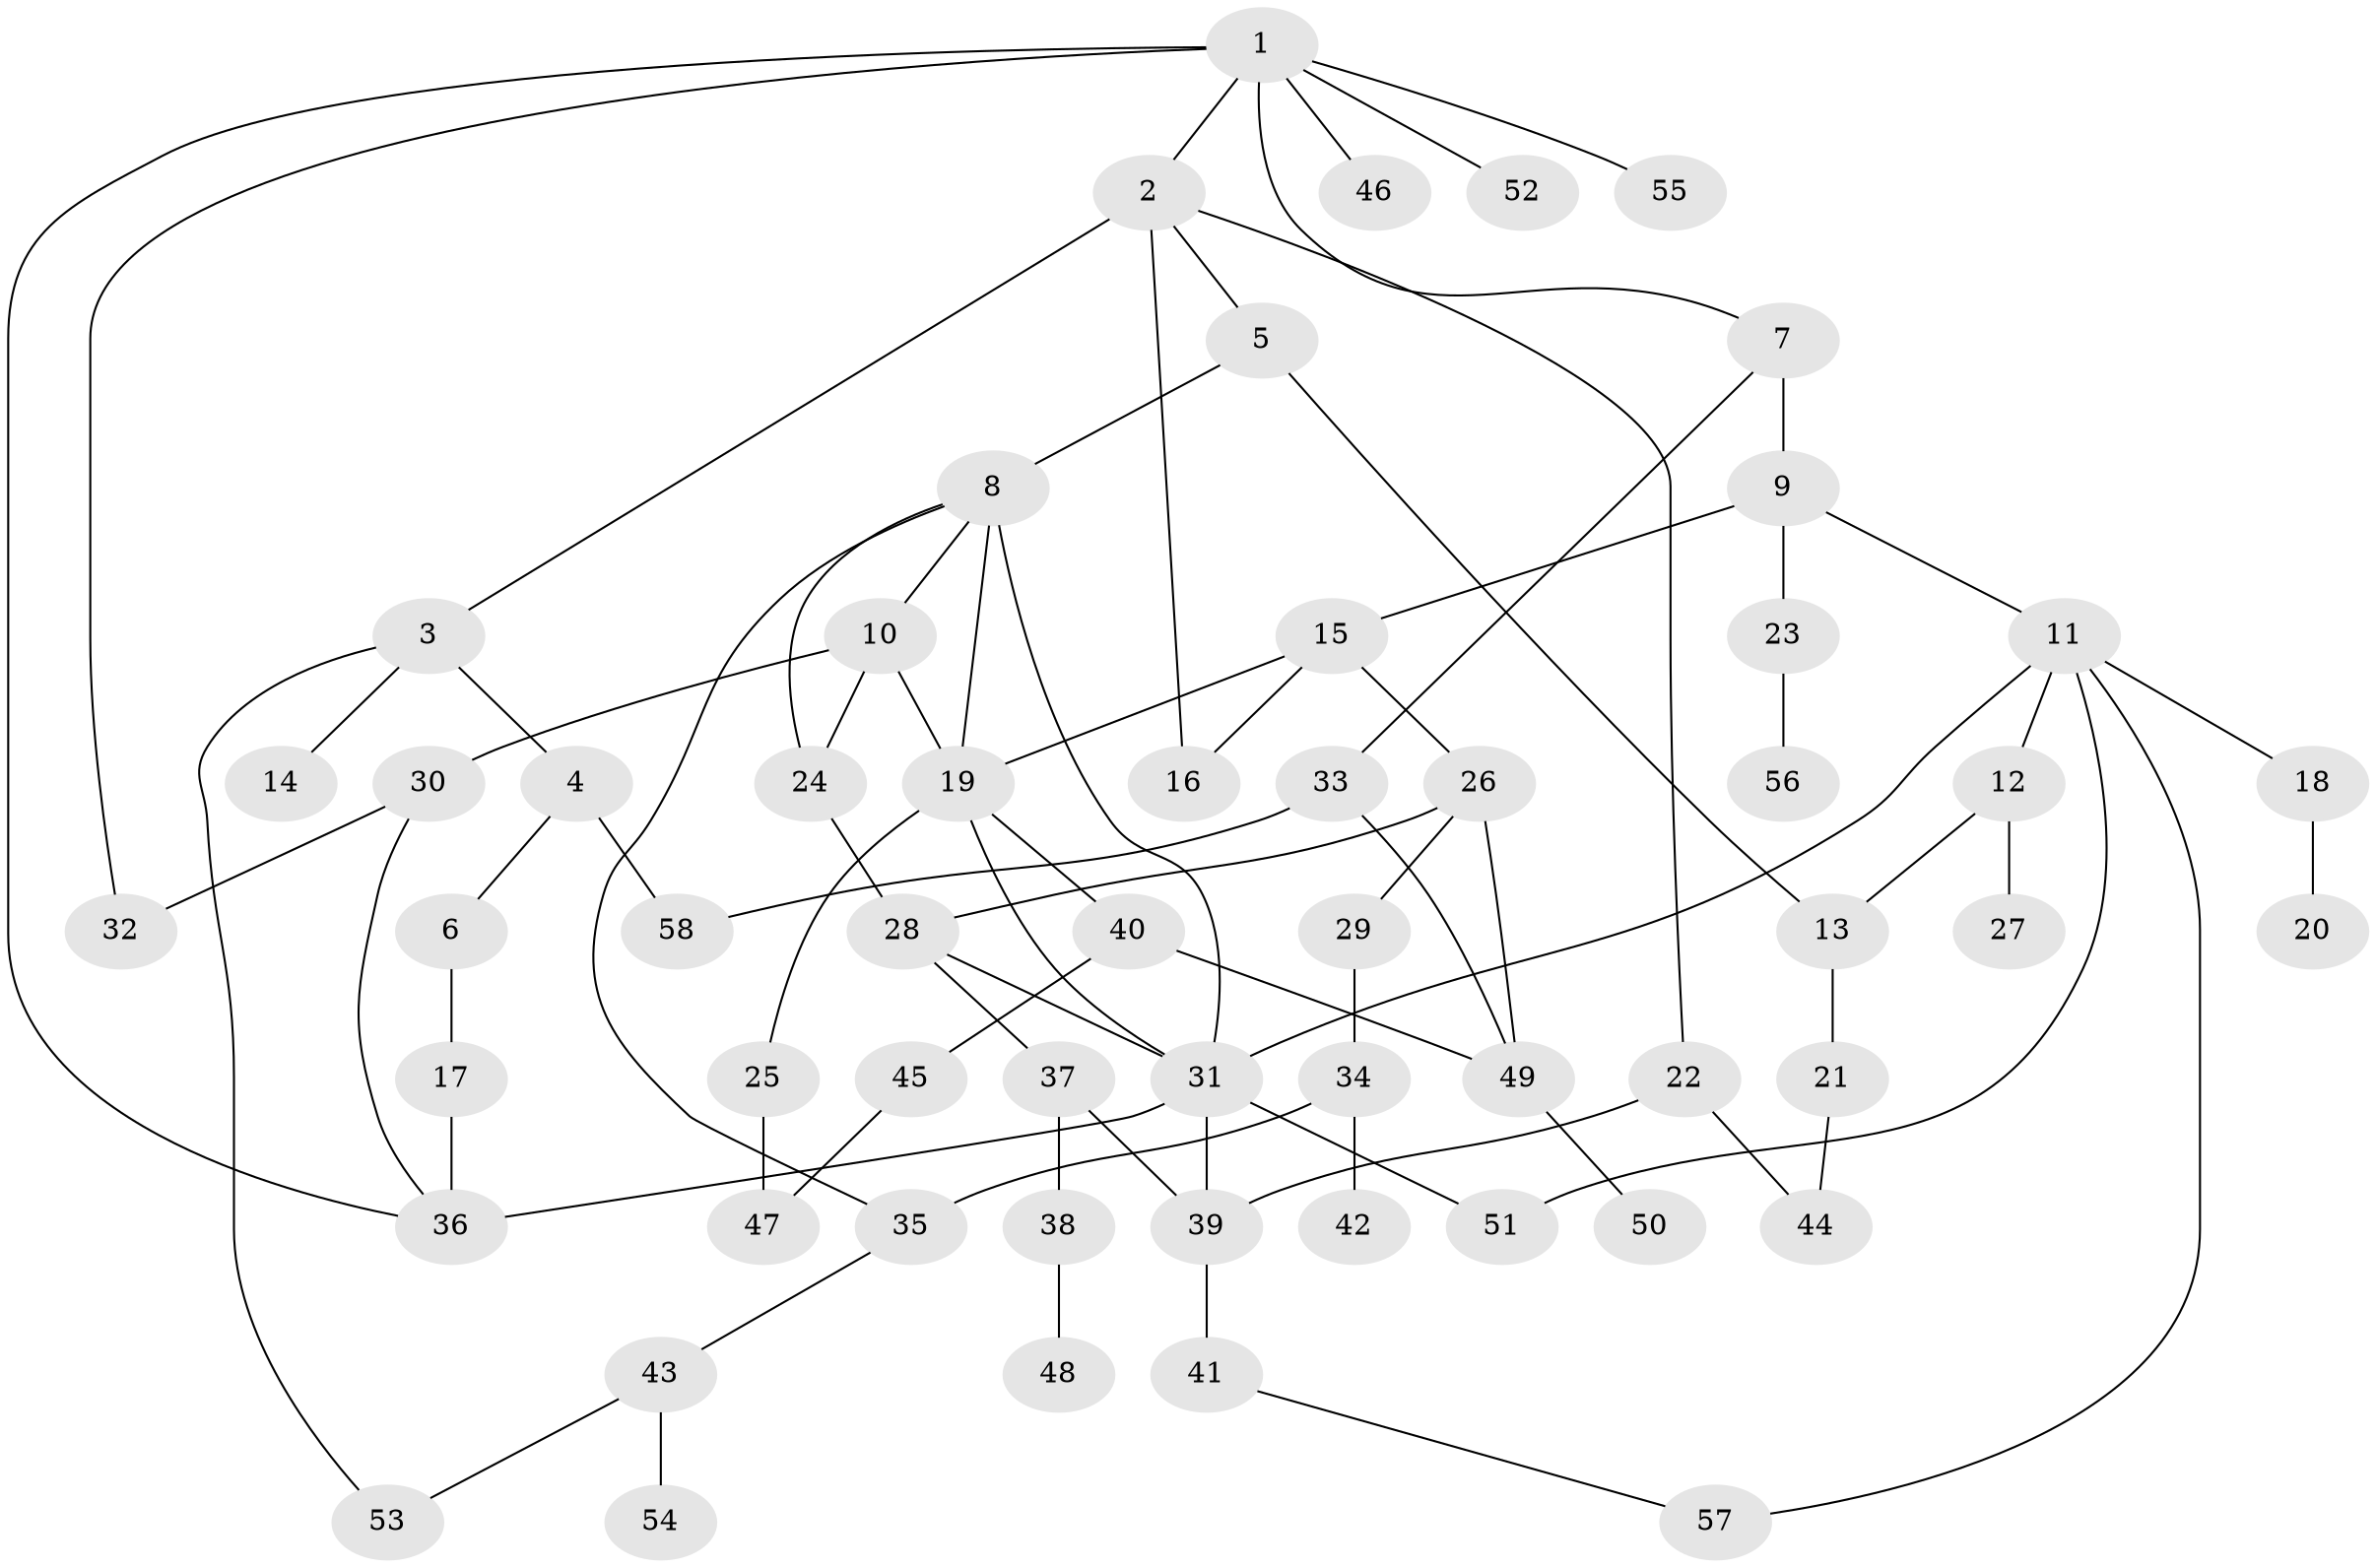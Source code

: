 // original degree distribution, {9: 0.008620689655172414, 5: 0.04310344827586207, 4: 0.10344827586206896, 3: 0.1810344827586207, 1: 0.35344827586206895, 10: 0.008620689655172414, 2: 0.2672413793103448, 7: 0.017241379310344827, 6: 0.017241379310344827}
// Generated by graph-tools (version 1.1) at 2025/48/03/04/25 22:48:59]
// undirected, 58 vertices, 81 edges
graph export_dot {
  node [color=gray90,style=filled];
  1;
  2;
  3;
  4;
  5;
  6;
  7;
  8;
  9;
  10;
  11;
  12;
  13;
  14;
  15;
  16;
  17;
  18;
  19;
  20;
  21;
  22;
  23;
  24;
  25;
  26;
  27;
  28;
  29;
  30;
  31;
  32;
  33;
  34;
  35;
  36;
  37;
  38;
  39;
  40;
  41;
  42;
  43;
  44;
  45;
  46;
  47;
  48;
  49;
  50;
  51;
  52;
  53;
  54;
  55;
  56;
  57;
  58;
  1 -- 2 [weight=1.0];
  1 -- 7 [weight=1.0];
  1 -- 32 [weight=1.0];
  1 -- 36 [weight=1.0];
  1 -- 46 [weight=1.0];
  1 -- 52 [weight=1.0];
  1 -- 55 [weight=1.0];
  2 -- 3 [weight=1.0];
  2 -- 5 [weight=1.0];
  2 -- 16 [weight=1.0];
  2 -- 22 [weight=1.0];
  3 -- 4 [weight=1.0];
  3 -- 14 [weight=1.0];
  3 -- 53 [weight=1.0];
  4 -- 6 [weight=1.0];
  4 -- 58 [weight=1.0];
  5 -- 8 [weight=2.0];
  5 -- 13 [weight=1.0];
  6 -- 17 [weight=1.0];
  7 -- 9 [weight=1.0];
  7 -- 33 [weight=1.0];
  8 -- 10 [weight=1.0];
  8 -- 19 [weight=1.0];
  8 -- 24 [weight=1.0];
  8 -- 31 [weight=1.0];
  8 -- 35 [weight=1.0];
  9 -- 11 [weight=1.0];
  9 -- 15 [weight=1.0];
  9 -- 23 [weight=1.0];
  10 -- 19 [weight=1.0];
  10 -- 24 [weight=1.0];
  10 -- 30 [weight=1.0];
  11 -- 12 [weight=1.0];
  11 -- 18 [weight=1.0];
  11 -- 31 [weight=1.0];
  11 -- 51 [weight=1.0];
  11 -- 57 [weight=1.0];
  12 -- 13 [weight=1.0];
  12 -- 27 [weight=1.0];
  13 -- 21 [weight=1.0];
  15 -- 16 [weight=1.0];
  15 -- 19 [weight=1.0];
  15 -- 26 [weight=1.0];
  17 -- 36 [weight=4.0];
  18 -- 20 [weight=1.0];
  19 -- 25 [weight=1.0];
  19 -- 31 [weight=1.0];
  19 -- 40 [weight=1.0];
  21 -- 44 [weight=1.0];
  22 -- 39 [weight=1.0];
  22 -- 44 [weight=1.0];
  23 -- 56 [weight=1.0];
  24 -- 28 [weight=1.0];
  25 -- 47 [weight=1.0];
  26 -- 28 [weight=1.0];
  26 -- 29 [weight=1.0];
  26 -- 49 [weight=1.0];
  28 -- 31 [weight=1.0];
  28 -- 37 [weight=1.0];
  29 -- 34 [weight=2.0];
  30 -- 32 [weight=2.0];
  30 -- 36 [weight=1.0];
  31 -- 36 [weight=1.0];
  31 -- 39 [weight=1.0];
  31 -- 51 [weight=1.0];
  33 -- 49 [weight=1.0];
  33 -- 58 [weight=1.0];
  34 -- 35 [weight=1.0];
  34 -- 42 [weight=1.0];
  35 -- 43 [weight=1.0];
  37 -- 38 [weight=1.0];
  37 -- 39 [weight=1.0];
  38 -- 48 [weight=1.0];
  39 -- 41 [weight=2.0];
  40 -- 45 [weight=1.0];
  40 -- 49 [weight=1.0];
  41 -- 57 [weight=1.0];
  43 -- 53 [weight=1.0];
  43 -- 54 [weight=1.0];
  45 -- 47 [weight=1.0];
  49 -- 50 [weight=1.0];
}
